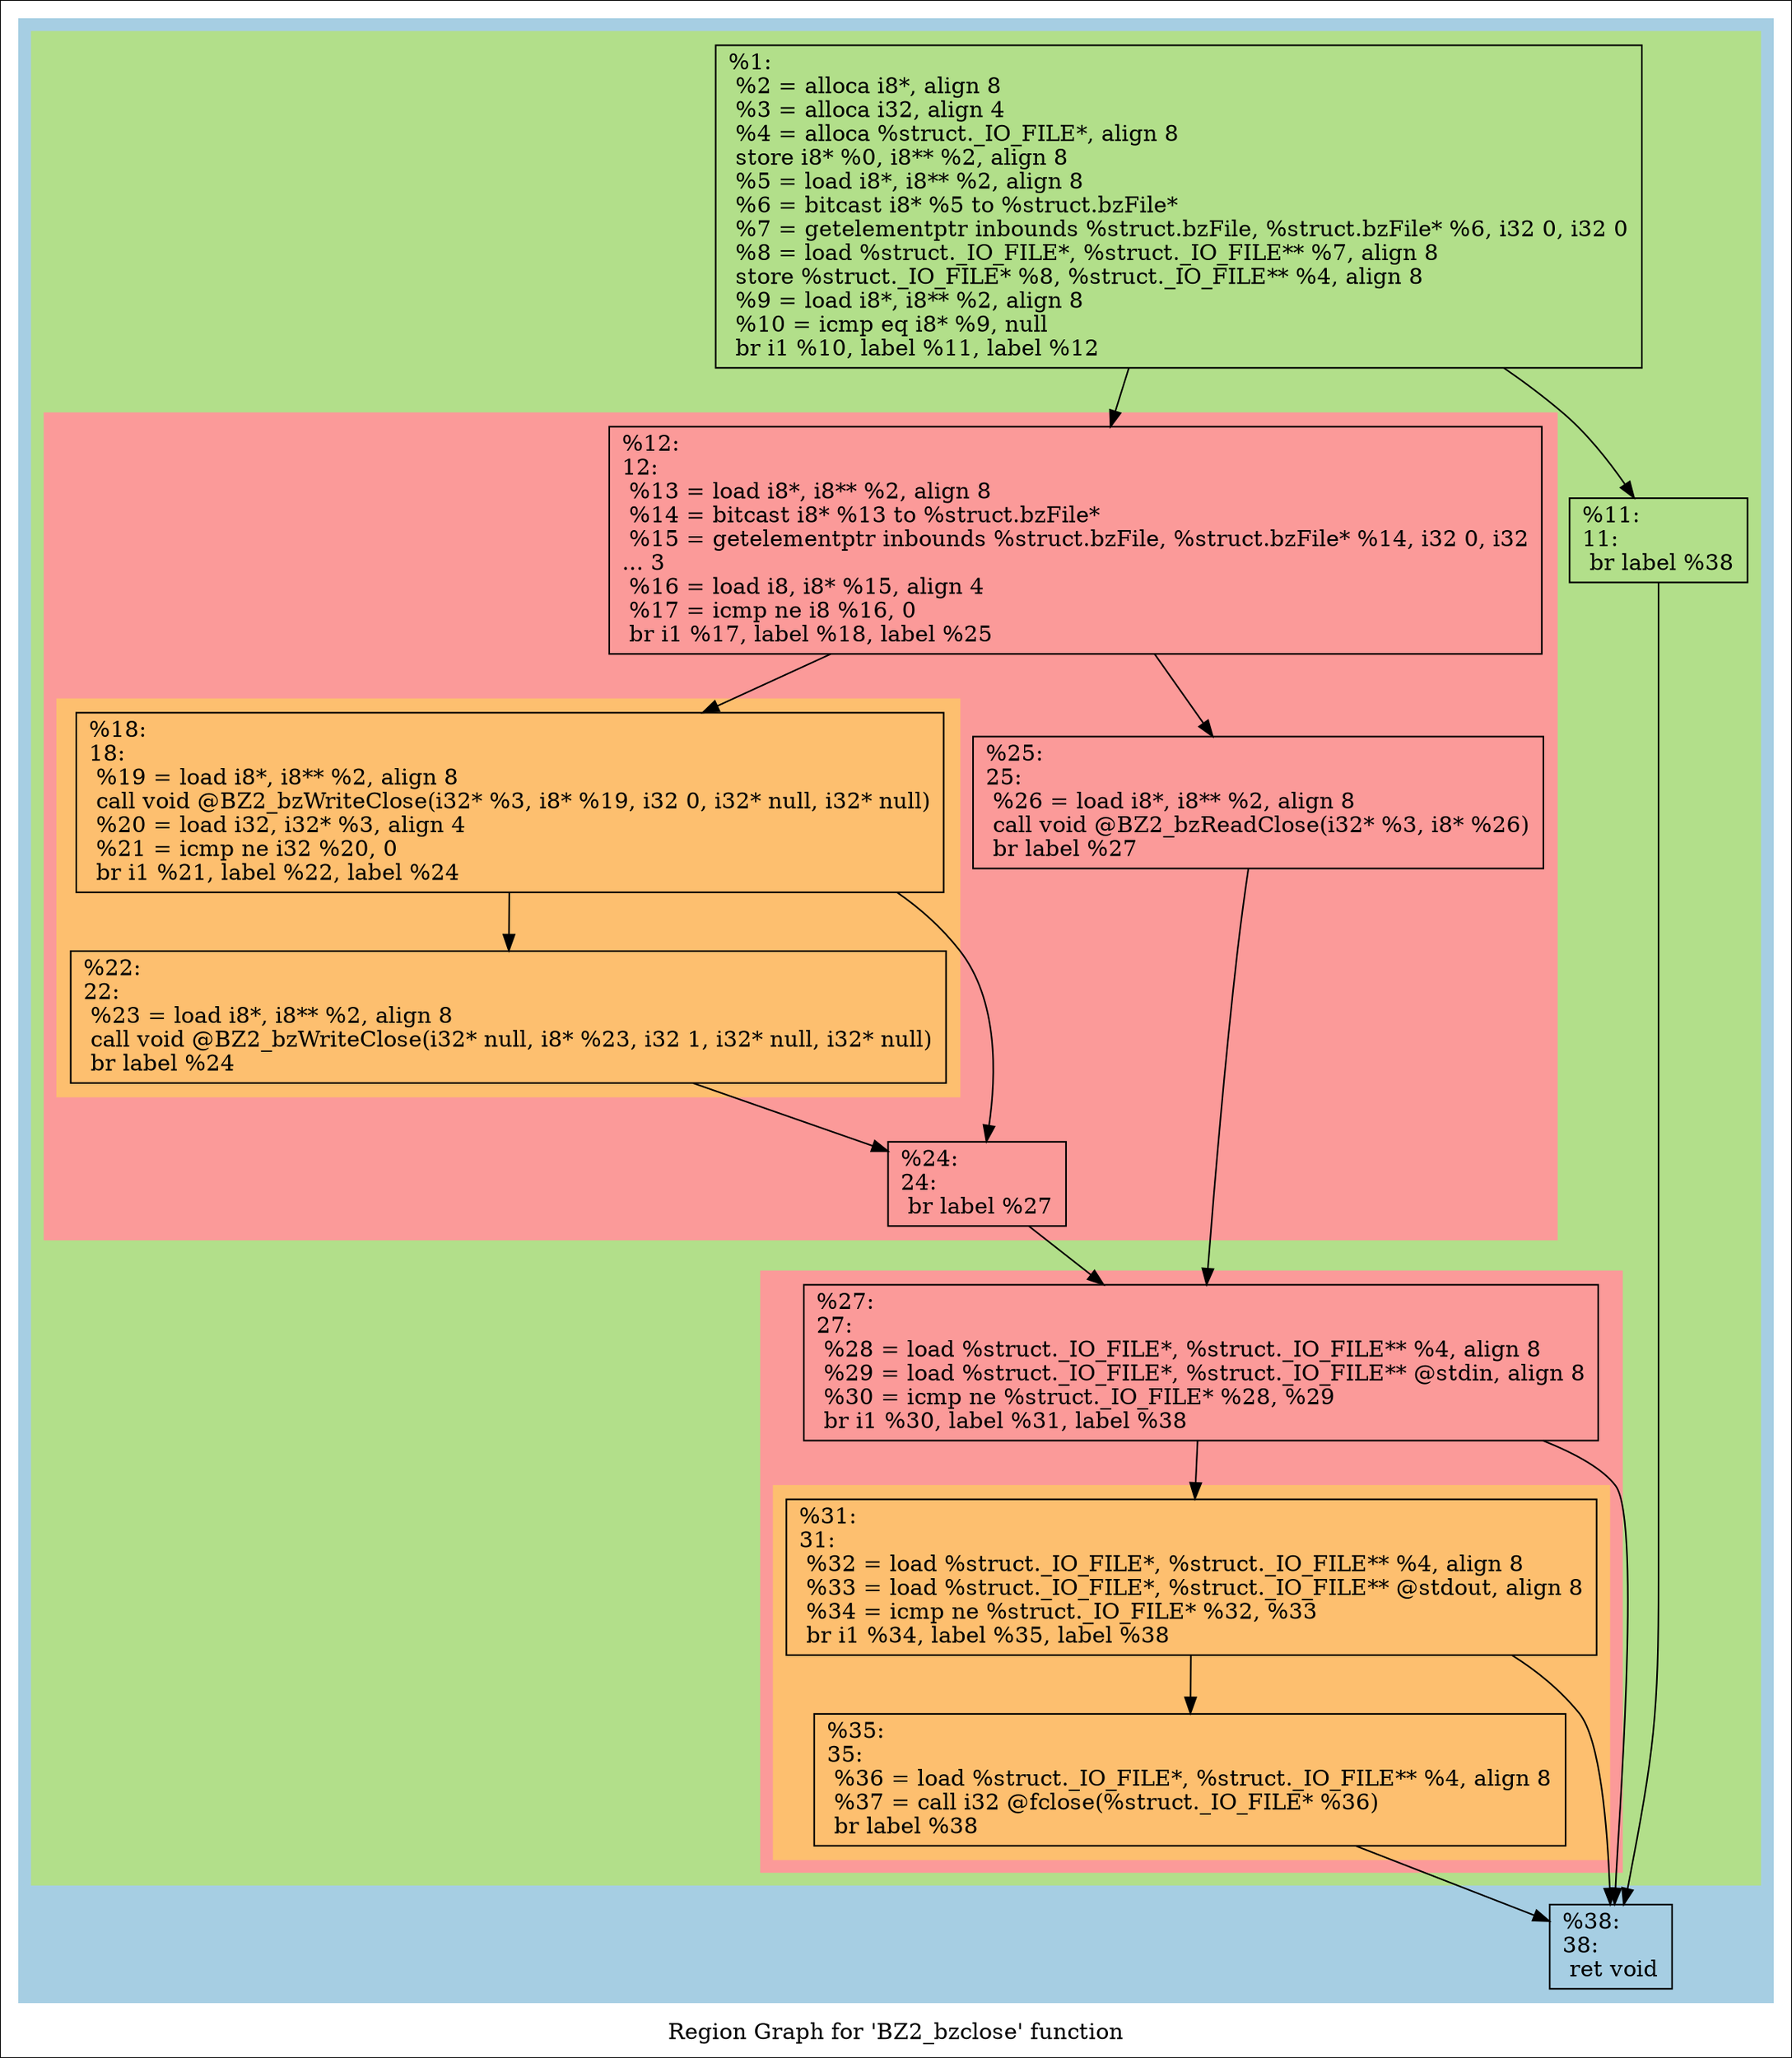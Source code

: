 digraph "Region Graph for 'BZ2_bzclose' function" {
	label="Region Graph for 'BZ2_bzclose' function";

	Node0x2ac6030 [shape=record,label="{%1:\l  %2 = alloca i8*, align 8\l  %3 = alloca i32, align 4\l  %4 = alloca %struct._IO_FILE*, align 8\l  store i8* %0, i8** %2, align 8\l  %5 = load i8*, i8** %2, align 8\l  %6 = bitcast i8* %5 to %struct.bzFile*\l  %7 = getelementptr inbounds %struct.bzFile, %struct.bzFile* %6, i32 0, i32 0\l  %8 = load %struct._IO_FILE*, %struct._IO_FILE** %7, align 8\l  store %struct._IO_FILE* %8, %struct._IO_FILE** %4, align 8\l  %9 = load i8*, i8** %2, align 8\l  %10 = icmp eq i8* %9, null\l  br i1 %10, label %11, label %12\l}"];
	Node0x2ac6030 -> Node0x28e1610;
	Node0x2ac6030 -> Node0x2b48640;
	Node0x28e1610 [shape=record,label="{%11:\l11:                                               \l  br label %38\l}"];
	Node0x28e1610 -> Node0x2b50270;
	Node0x2b50270 [shape=record,label="{%38:\l38:                                               \l  ret void\l}"];
	Node0x2b48640 [shape=record,label="{%12:\l12:                                               \l  %13 = load i8*, i8** %2, align 8\l  %14 = bitcast i8* %13 to %struct.bzFile*\l  %15 = getelementptr inbounds %struct.bzFile, %struct.bzFile* %14, i32 0, i32\l... 3\l  %16 = load i8, i8* %15, align 4\l  %17 = icmp ne i8 %16, 0\l  br i1 %17, label %18, label %25\l}"];
	Node0x2b48640 -> Node0x2a9c310;
	Node0x2b48640 -> Node0x29231b0;
	Node0x2a9c310 [shape=record,label="{%18:\l18:                                               \l  %19 = load i8*, i8** %2, align 8\l  call void @BZ2_bzWriteClose(i32* %3, i8* %19, i32 0, i32* null, i32* null)\l  %20 = load i32, i32* %3, align 4\l  %21 = icmp ne i32 %20, 0\l  br i1 %21, label %22, label %24\l}"];
	Node0x2a9c310 -> Node0x2a68b80;
	Node0x2a9c310 -> Node0x2a77ca0;
	Node0x2a68b80 [shape=record,label="{%22:\l22:                                               \l  %23 = load i8*, i8** %2, align 8\l  call void @BZ2_bzWriteClose(i32* null, i8* %23, i32 1, i32* null, i32* null)\l  br label %24\l}"];
	Node0x2a68b80 -> Node0x2a77ca0;
	Node0x2a77ca0 [shape=record,label="{%24:\l24:                                               \l  br label %27\l}"];
	Node0x2a77ca0 -> Node0x2a72970;
	Node0x2a72970 [shape=record,label="{%27:\l27:                                               \l  %28 = load %struct._IO_FILE*, %struct._IO_FILE** %4, align 8\l  %29 = load %struct._IO_FILE*, %struct._IO_FILE** @stdin, align 8\l  %30 = icmp ne %struct._IO_FILE* %28, %29\l  br i1 %30, label %31, label %38\l}"];
	Node0x2a72970 -> Node0x2abb9b0;
	Node0x2a72970 -> Node0x2b50270;
	Node0x2abb9b0 [shape=record,label="{%31:\l31:                                               \l  %32 = load %struct._IO_FILE*, %struct._IO_FILE** %4, align 8\l  %33 = load %struct._IO_FILE*, %struct._IO_FILE** @stdout, align 8\l  %34 = icmp ne %struct._IO_FILE* %32, %33\l  br i1 %34, label %35, label %38\l}"];
	Node0x2abb9b0 -> Node0x2a664d0;
	Node0x2abb9b0 -> Node0x2b50270;
	Node0x2a664d0 [shape=record,label="{%35:\l35:                                               \l  %36 = load %struct._IO_FILE*, %struct._IO_FILE** %4, align 8\l  %37 = call i32 @fclose(%struct._IO_FILE* %36)\l  br label %38\l}"];
	Node0x2a664d0 -> Node0x2b50270;
	Node0x29231b0 [shape=record,label="{%25:\l25:                                               \l  %26 = load i8*, i8** %2, align 8\l  call void @BZ2_bzReadClose(i32* %3, i8* %26)\l  br label %27\l}"];
	Node0x29231b0 -> Node0x2a72970;
	colorscheme = "paired12"
        subgraph cluster_0x2b66920 {
          label = "";
          style = filled;
          color = 1
          subgraph cluster_0x2b35630 {
            label = "";
            style = filled;
            color = 3
            subgraph cluster_0x2b92d90 {
              label = "";
              style = filled;
              color = 5
              subgraph cluster_0x2ac5d90 {
                label = "";
                style = filled;
                color = 7
                Node0x2a9c310;
                Node0x2a68b80;
              }
              Node0x2b48640;
              Node0x2a77ca0;
              Node0x29231b0;
            }
            subgraph cluster_0x2b92e10 {
              label = "";
              style = filled;
              color = 5
              subgraph cluster_0x2b92380 {
                label = "";
                style = filled;
                color = 7
                Node0x2abb9b0;
                Node0x2a664d0;
              }
              Node0x2a72970;
            }
            Node0x2ac6030;
            Node0x28e1610;
          }
          Node0x2b50270;
        }
}

